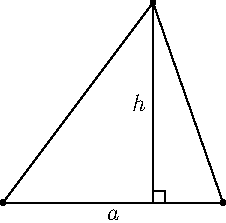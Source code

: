 // Area of the triangle is defined by
// Area = 1/2 * h * a (h as altitude and a as base)


import geometry;


// Define points for triangle
point A = (75.0, 100.0),
	B = (0.0, 0.0),
	C = (110.0, 0.0);


// Define and draw main triangle
triangle maintrig = triangle(A, B, C);
draw(maintrig);


// Get and draw altitude
point altitude_point = projection(maintrig.BC) * maintrig.A;
draw(A--altitude_point);


// Label segments, mark angles and points accordingly
label("$a$", B--C);
label("$h$", A--altitude_point);

dot(A);
dot(B);
dot(C);

markrightangle(maintrig.C, altitude_point, A, size=6);
